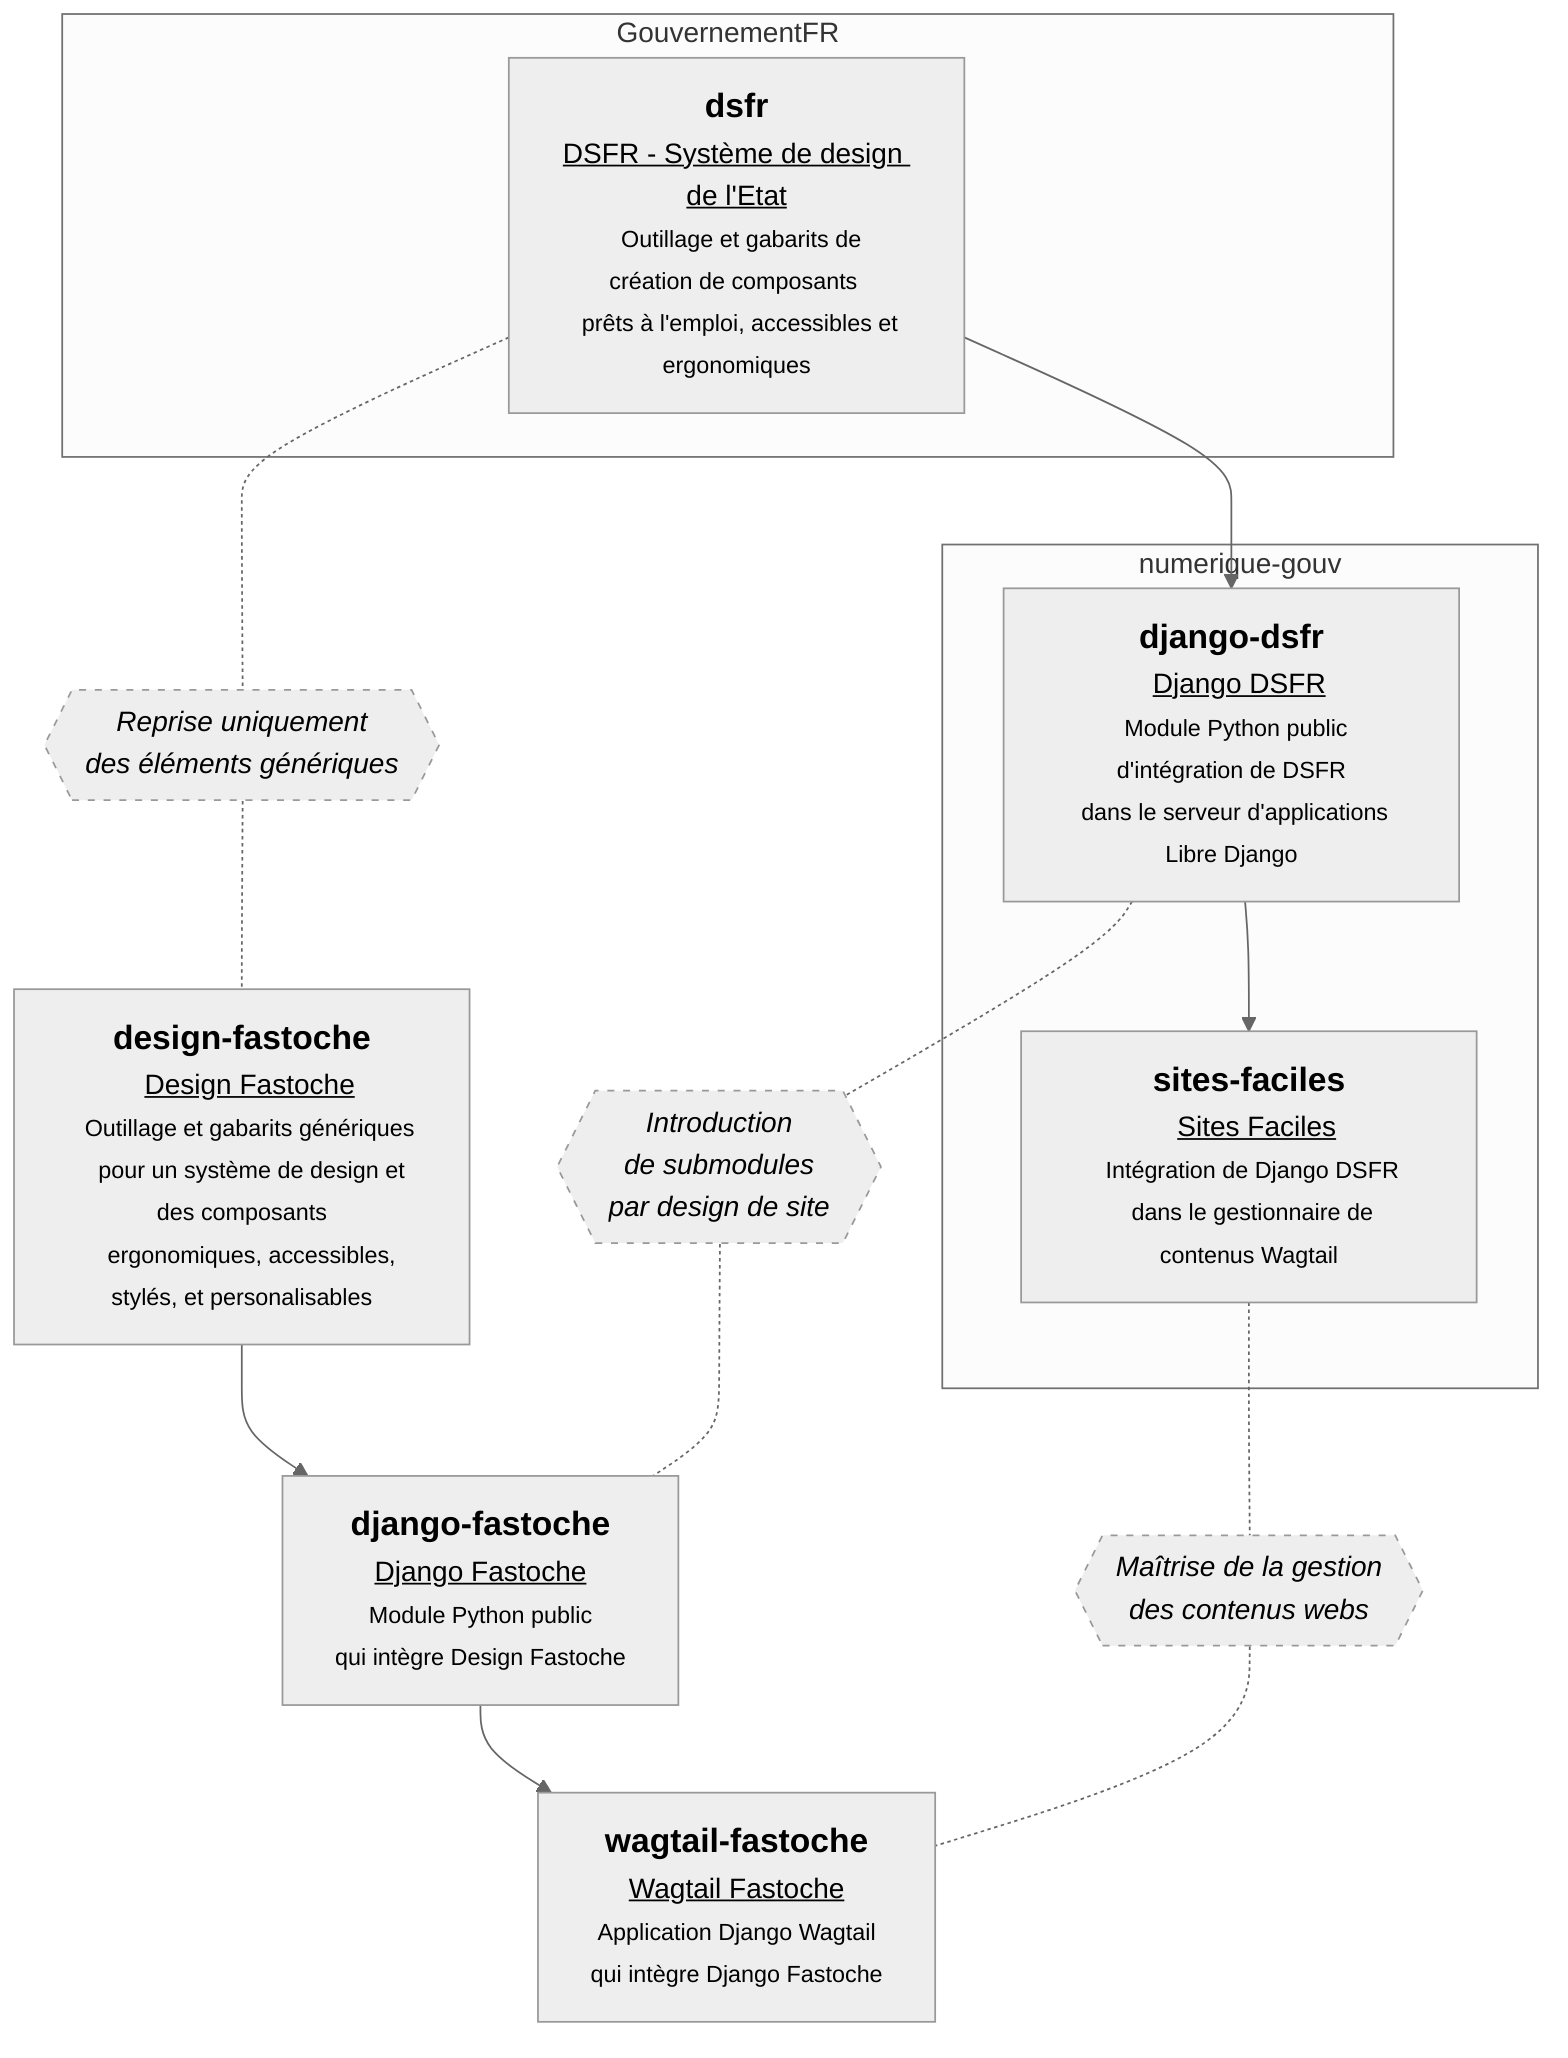 %%{
  init: {
    'theme': 'neutral',     
    'notthemeVariables': {
      'primaryColor': '#BB2528',
      'primaryTextColor': '#fff',
      'primaryBorderColor': '#7C0000',
      'lineColor': '#F8B229',
      'secondaryColor': '#006100',
      'tertiaryColor': '#fff'
    }
  }
}%%

flowchart TD

subgraph GouvernementFR
  dsfr["<big><b>dsfr</big></b>
<u>DSFR - Système de design de l'Etat</u>
  <small>Outillage et gabarits de création de composants 
  prêts à l'emploi, accessibles et ergonomiques</small>"]
%%  en technologie Libre NodeJS 
%%   publié dans github principalement sous licence Libre MIT
%%   avec des mises en garde 
%%   contre l'usurpation de la marque de l'Etat
%%  </small>"]
end
subgraph numerique-gouv
  django-dsfr["<big><b>django-dsfr</big></b>
  <u>Django DSFR</u>
  <small>Module Python public d'intégration de DSFR
  dans le serveur d'applications Libre Django</small>"]
%%  publié sur pypi.org sous licence Libre.</small>"]
  --> sites-faciles["<big><b>sites-faciles</big></b>
  <u>Sites Faciles</u><small>
  Intégration de Django DSFR 
  dans le gestionnaire de contenus Wagtail</small>"]
%%  Libre Wagtail publié dans github.com 
%%  sous licence Libre GNU Affero 3</small>"]
end
%% subgraph chris2fr 
  design-fastoche["<big><b>design-fastoche</big></b>
  <u>Design Fastoche</u>
  <small>Outillage et gabarits génériques
    pour un système de design et des composants
    ergonomiques, accessibles, stylés, et personalisables</small>"]
%%	en technologie Libre NodeJS 
%%	publié par github.com en Libre</small>"]
  --> django-fastoche["<big><b>django-fastoche</big></b>
  	<u>Django Fastoche</u>
  	<small>Module Python public  
	qui intègre Design Fastoche </small>"]
%%  	dans le serveur Libre 
%%	d'applications Django
%%	publié par Pypi.org
%%	et par github.com en Libre</small>"]
  --> wagtail-fastoche["<big><b>wagtail-fastoche</big></b>
  <u>Wagtail Fastoche</u>
  <small>Application Django Wagtail 
  qui intègre Django Fastoche </small>"]
%%  dans le serveur Libre 
%%  de gestionnaire de contenu Wagtail 
%%  publié par github.com en Libre."]
%% end

dsfr --> django-dsfr

%%  subgraph LogicielsLibres
%%      Django
%%      Wagtail
%%      NodeJS
%%  end


%%  django-dsfr <-.- Django 
%%  sites-faciles <-.- Wagtail 
%%  django-fastoche <-.- Django
%%  wagtail-fastoche <-.- Wagtail 
%%  design-fastoche  <-.- NodeJS 
%%  dsfr <-.- NodeJS 


dsfr 
-.- uniquement-generique{{"<i>Reprise uniquement
des éléments génériques</i>"}}:::dashedOutline
%% (dans NodeJS)</i>"}}:::dashedOutline
-.- design-fastoche

django-dsfr 
-.- intro-submodules{{"<i>Introduction 
  de submodules
  par design de site</i>"}}:::dashedOutline
%%  (dans Django)</i>"}}:::dashedOutline
 -.- django-fastoche

sites-faciles
-.- intro-cms{{"<i>Maîtrise de la gestion
  des contenus webs</i>"}}:::dashedOutline
%%  (en Wagtail)</i>"}}:::dashedOutline
 -.- wagtail-fastoche

classDef dashedOutline stroke-dasharray:4 5


%%  Django --> Wagtail

click wagtail-fastoche href "https://github.com/chris2fr/wagtail-fastoche"
click django-fastoche href "https://github.com/chris2fr/django-fastoche"
click design-fastoche href "https://github.com/chris2fr/design-fastoche"
click sites-faciles href "https://github.com/numerique-gouv/sites-faciles"
click django-dsfr href "https://github.com/numerique-gouv/django-dsfr"
click dsfr href "https://github.com/GouvernementFR/dsfr/"
